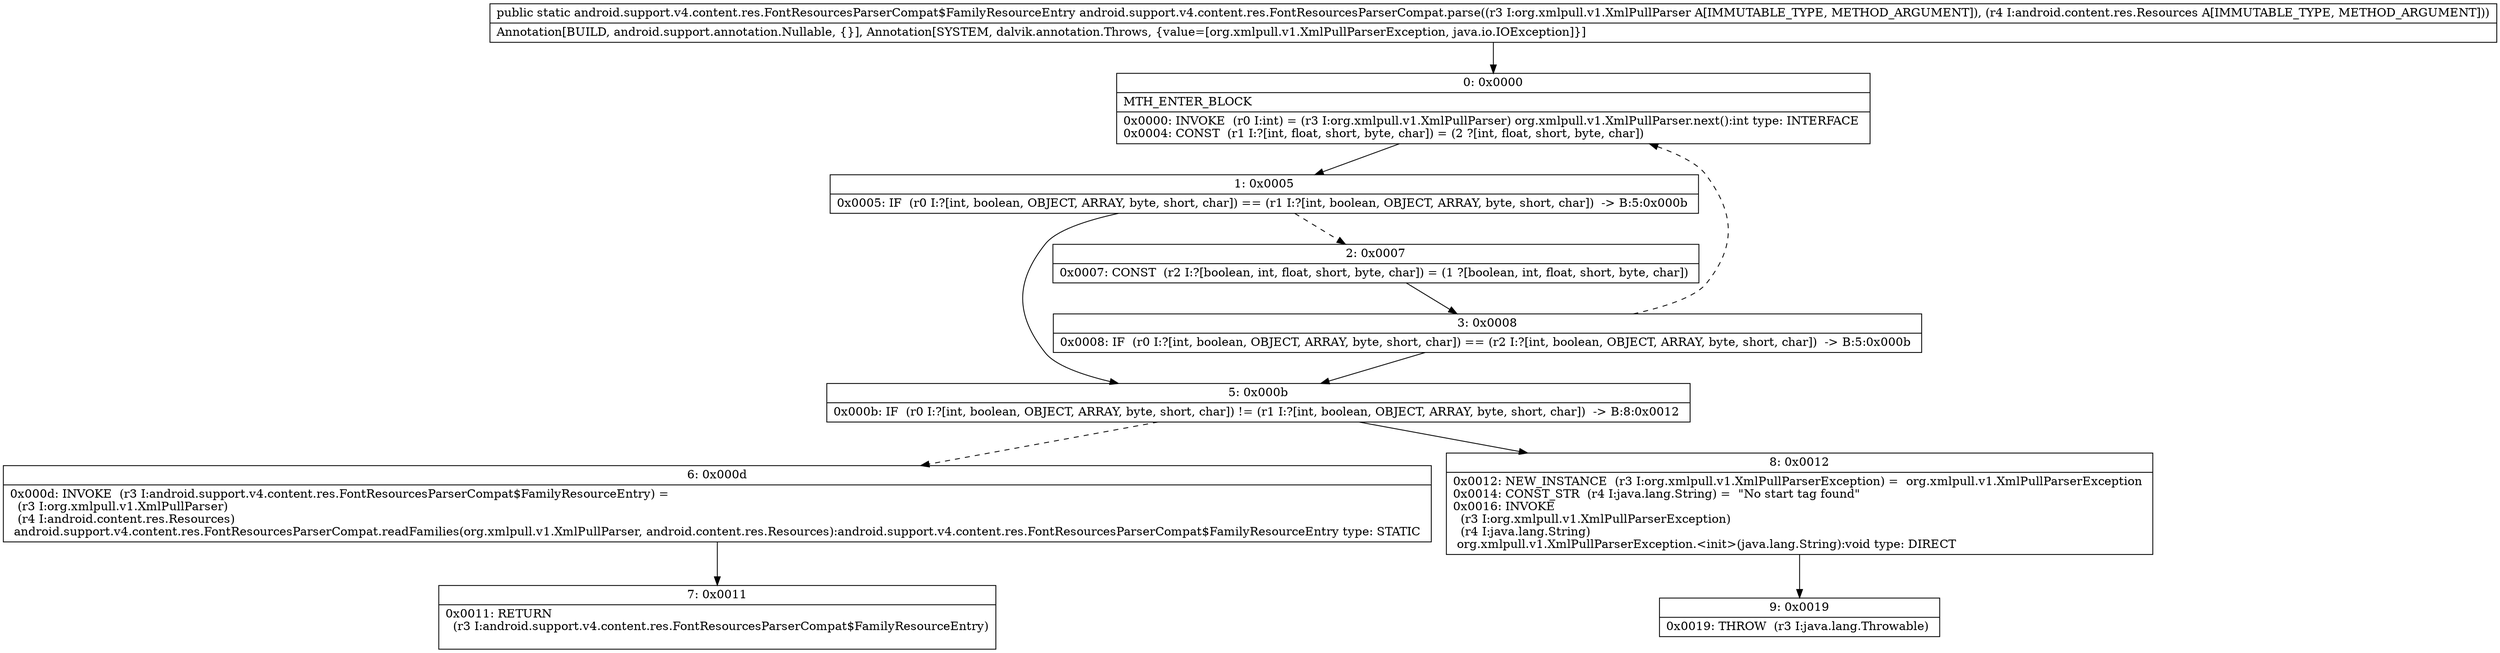 digraph "CFG forandroid.support.v4.content.res.FontResourcesParserCompat.parse(Lorg\/xmlpull\/v1\/XmlPullParser;Landroid\/content\/res\/Resources;)Landroid\/support\/v4\/content\/res\/FontResourcesParserCompat$FamilyResourceEntry;" {
Node_0 [shape=record,label="{0\:\ 0x0000|MTH_ENTER_BLOCK\l|0x0000: INVOKE  (r0 I:int) = (r3 I:org.xmlpull.v1.XmlPullParser) org.xmlpull.v1.XmlPullParser.next():int type: INTERFACE \l0x0004: CONST  (r1 I:?[int, float, short, byte, char]) = (2 ?[int, float, short, byte, char]) \l}"];
Node_1 [shape=record,label="{1\:\ 0x0005|0x0005: IF  (r0 I:?[int, boolean, OBJECT, ARRAY, byte, short, char]) == (r1 I:?[int, boolean, OBJECT, ARRAY, byte, short, char])  \-\> B:5:0x000b \l}"];
Node_2 [shape=record,label="{2\:\ 0x0007|0x0007: CONST  (r2 I:?[boolean, int, float, short, byte, char]) = (1 ?[boolean, int, float, short, byte, char]) \l}"];
Node_3 [shape=record,label="{3\:\ 0x0008|0x0008: IF  (r0 I:?[int, boolean, OBJECT, ARRAY, byte, short, char]) == (r2 I:?[int, boolean, OBJECT, ARRAY, byte, short, char])  \-\> B:5:0x000b \l}"];
Node_5 [shape=record,label="{5\:\ 0x000b|0x000b: IF  (r0 I:?[int, boolean, OBJECT, ARRAY, byte, short, char]) != (r1 I:?[int, boolean, OBJECT, ARRAY, byte, short, char])  \-\> B:8:0x0012 \l}"];
Node_6 [shape=record,label="{6\:\ 0x000d|0x000d: INVOKE  (r3 I:android.support.v4.content.res.FontResourcesParserCompat$FamilyResourceEntry) = \l  (r3 I:org.xmlpull.v1.XmlPullParser)\l  (r4 I:android.content.res.Resources)\l android.support.v4.content.res.FontResourcesParserCompat.readFamilies(org.xmlpull.v1.XmlPullParser, android.content.res.Resources):android.support.v4.content.res.FontResourcesParserCompat$FamilyResourceEntry type: STATIC \l}"];
Node_7 [shape=record,label="{7\:\ 0x0011|0x0011: RETURN  \l  (r3 I:android.support.v4.content.res.FontResourcesParserCompat$FamilyResourceEntry)\l \l}"];
Node_8 [shape=record,label="{8\:\ 0x0012|0x0012: NEW_INSTANCE  (r3 I:org.xmlpull.v1.XmlPullParserException) =  org.xmlpull.v1.XmlPullParserException \l0x0014: CONST_STR  (r4 I:java.lang.String) =  \"No start tag found\" \l0x0016: INVOKE  \l  (r3 I:org.xmlpull.v1.XmlPullParserException)\l  (r4 I:java.lang.String)\l org.xmlpull.v1.XmlPullParserException.\<init\>(java.lang.String):void type: DIRECT \l}"];
Node_9 [shape=record,label="{9\:\ 0x0019|0x0019: THROW  (r3 I:java.lang.Throwable) \l}"];
MethodNode[shape=record,label="{public static android.support.v4.content.res.FontResourcesParserCompat$FamilyResourceEntry android.support.v4.content.res.FontResourcesParserCompat.parse((r3 I:org.xmlpull.v1.XmlPullParser A[IMMUTABLE_TYPE, METHOD_ARGUMENT]), (r4 I:android.content.res.Resources A[IMMUTABLE_TYPE, METHOD_ARGUMENT]))  | Annotation[BUILD, android.support.annotation.Nullable, \{\}], Annotation[SYSTEM, dalvik.annotation.Throws, \{value=[org.xmlpull.v1.XmlPullParserException, java.io.IOException]\}]\l}"];
MethodNode -> Node_0;
Node_0 -> Node_1;
Node_1 -> Node_2[style=dashed];
Node_1 -> Node_5;
Node_2 -> Node_3;
Node_3 -> Node_5;
Node_3 -> Node_0[style=dashed];
Node_5 -> Node_6[style=dashed];
Node_5 -> Node_8;
Node_6 -> Node_7;
Node_8 -> Node_9;
}

